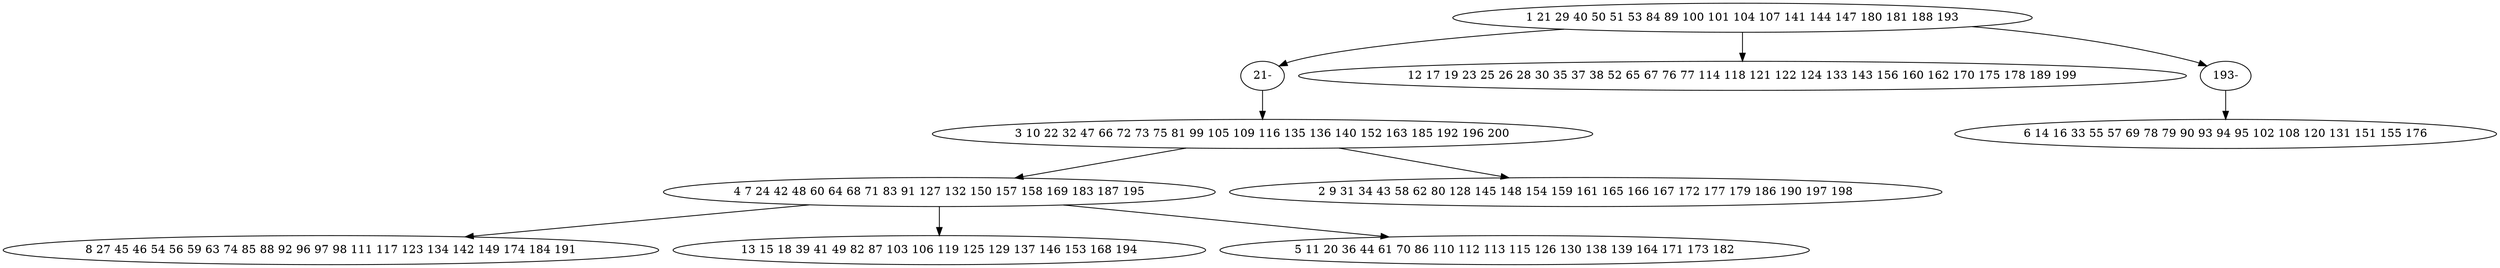 digraph true_tree {
	"0" -> "9"
	"0" -> "2"
	"1" -> "3"
	"3" -> "4"
	"3" -> "5"
	"3" -> "6"
	"0" -> "10"
	"1" -> "8"
	"9" -> "1"
	"10" -> "7"
	"0" [label="1 21 29 40 50 51 53 84 89 100 101 104 107 141 144 147 180 181 188 193"];
	"1" [label="3 10 22 32 47 66 72 73 75 81 99 105 109 116 135 136 140 152 163 185 192 196 200"];
	"2" [label="12 17 19 23 25 26 28 30 35 37 38 52 65 67 76 77 114 118 121 122 124 133 143 156 160 162 170 175 178 189 199"];
	"3" [label="4 7 24 42 48 60 64 68 71 83 91 127 132 150 157 158 169 183 187 195"];
	"4" [label="8 27 45 46 54 56 59 63 74 85 88 92 96 97 98 111 117 123 134 142 149 174 184 191"];
	"5" [label="13 15 18 39 41 49 82 87 103 106 119 125 129 137 146 153 168 194"];
	"6" [label="5 11 20 36 44 61 70 86 110 112 113 115 126 130 138 139 164 171 173 182"];
	"7" [label="6 14 16 33 55 57 69 78 79 90 93 94 95 102 108 120 131 151 155 176"];
	"8" [label="2 9 31 34 43 58 62 80 128 145 148 154 159 161 165 166 167 172 177 179 186 190 197 198"];
	"9" [label="21-"];
	"10" [label="193-"];
}
